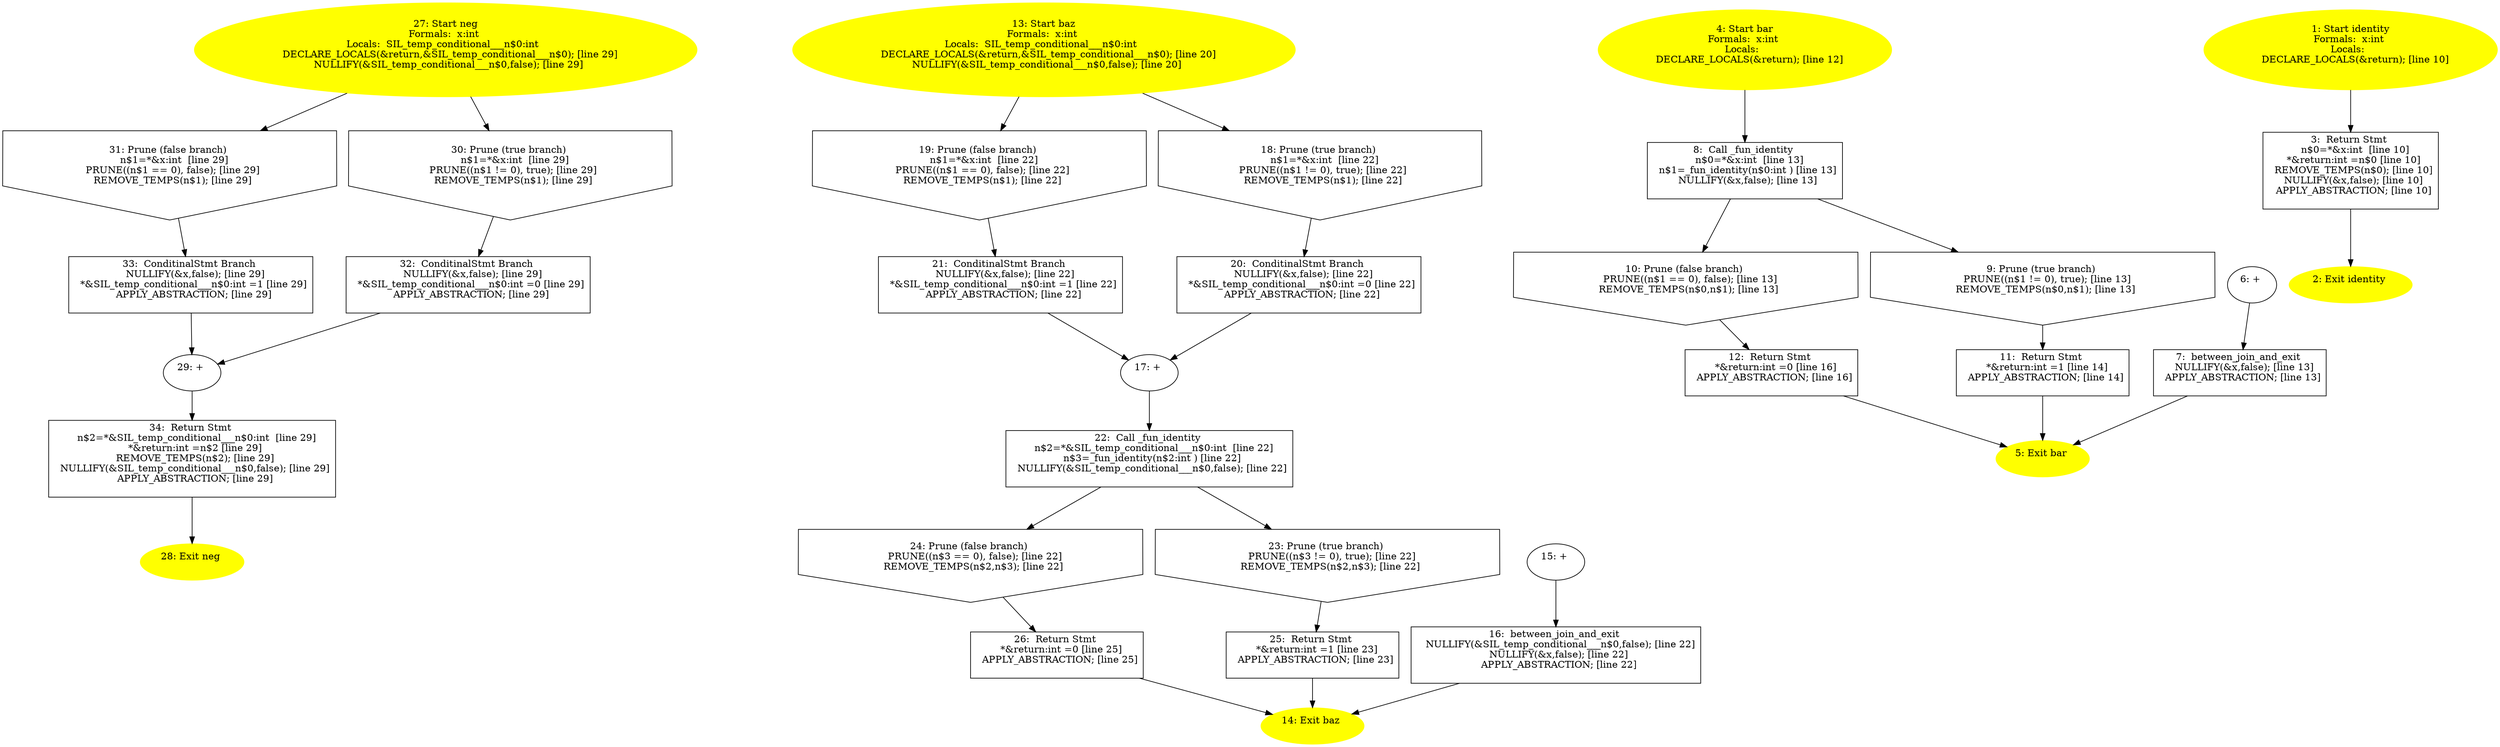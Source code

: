 digraph iCFG {
34 [label="34:  Return Stmt \n   n$2=*&SIL_temp_conditional___n$0:int  [line 29]\n  *&return:int =n$2 [line 29]\n  REMOVE_TEMPS(n$2); [line 29]\n  NULLIFY(&SIL_temp_conditional___n$0,false); [line 29]\n  APPLY_ABSTRACTION; [line 29]\n " shape="box"]
	

	 34 -> 28 ;
33 [label="33:  ConditinalStmt Branch \n   NULLIFY(&x,false); [line 29]\n  *&SIL_temp_conditional___n$0:int =1 [line 29]\n  APPLY_ABSTRACTION; [line 29]\n " shape="box"]
	

	 33 -> 29 ;
32 [label="32:  ConditinalStmt Branch \n   NULLIFY(&x,false); [line 29]\n  *&SIL_temp_conditional___n$0:int =0 [line 29]\n  APPLY_ABSTRACTION; [line 29]\n " shape="box"]
	

	 32 -> 29 ;
31 [label="31: Prune (false branch) \n   n$1=*&x:int  [line 29]\n  PRUNE((n$1 == 0), false); [line 29]\n  REMOVE_TEMPS(n$1); [line 29]\n " shape="invhouse"]
	

	 31 -> 33 ;
30 [label="30: Prune (true branch) \n   n$1=*&x:int  [line 29]\n  PRUNE((n$1 != 0), true); [line 29]\n  REMOVE_TEMPS(n$1); [line 29]\n " shape="invhouse"]
	

	 30 -> 32 ;
29 [label="29: + \n  " ]
	

	 29 -> 34 ;
28 [label="28: Exit neg \n  " color=yellow style=filled]
	

27 [label="27: Start neg\nFormals:  x:int \nLocals:  SIL_temp_conditional___n$0:int  \n   DECLARE_LOCALS(&return,&SIL_temp_conditional___n$0); [line 29]\n  NULLIFY(&SIL_temp_conditional___n$0,false); [line 29]\n " color=yellow style=filled]
	

	 27 -> 30 ;
	 27 -> 31 ;
26 [label="26:  Return Stmt \n   *&return:int =0 [line 25]\n  APPLY_ABSTRACTION; [line 25]\n " shape="box"]
	

	 26 -> 14 ;
25 [label="25:  Return Stmt \n   *&return:int =1 [line 23]\n  APPLY_ABSTRACTION; [line 23]\n " shape="box"]
	

	 25 -> 14 ;
24 [label="24: Prune (false branch) \n   PRUNE((n$3 == 0), false); [line 22]\n  REMOVE_TEMPS(n$2,n$3); [line 22]\n " shape="invhouse"]
	

	 24 -> 26 ;
23 [label="23: Prune (true branch) \n   PRUNE((n$3 != 0), true); [line 22]\n  REMOVE_TEMPS(n$2,n$3); [line 22]\n " shape="invhouse"]
	

	 23 -> 25 ;
22 [label="22:  Call _fun_identity \n   n$2=*&SIL_temp_conditional___n$0:int  [line 22]\n  n$3=_fun_identity(n$2:int ) [line 22]\n  NULLIFY(&SIL_temp_conditional___n$0,false); [line 22]\n " shape="box"]
	

	 22 -> 23 ;
	 22 -> 24 ;
21 [label="21:  ConditinalStmt Branch \n   NULLIFY(&x,false); [line 22]\n  *&SIL_temp_conditional___n$0:int =1 [line 22]\n  APPLY_ABSTRACTION; [line 22]\n " shape="box"]
	

	 21 -> 17 ;
20 [label="20:  ConditinalStmt Branch \n   NULLIFY(&x,false); [line 22]\n  *&SIL_temp_conditional___n$0:int =0 [line 22]\n  APPLY_ABSTRACTION; [line 22]\n " shape="box"]
	

	 20 -> 17 ;
19 [label="19: Prune (false branch) \n   n$1=*&x:int  [line 22]\n  PRUNE((n$1 == 0), false); [line 22]\n  REMOVE_TEMPS(n$1); [line 22]\n " shape="invhouse"]
	

	 19 -> 21 ;
18 [label="18: Prune (true branch) \n   n$1=*&x:int  [line 22]\n  PRUNE((n$1 != 0), true); [line 22]\n  REMOVE_TEMPS(n$1); [line 22]\n " shape="invhouse"]
	

	 18 -> 20 ;
17 [label="17: + \n  " ]
	

	 17 -> 22 ;
16 [label="16:  between_join_and_exit \n   NULLIFY(&SIL_temp_conditional___n$0,false); [line 22]\n  NULLIFY(&x,false); [line 22]\n  APPLY_ABSTRACTION; [line 22]\n " shape="box"]
	

	 16 -> 14 ;
15 [label="15: + \n  " ]
	

	 15 -> 16 ;
14 [label="14: Exit baz \n  " color=yellow style=filled]
	

13 [label="13: Start baz\nFormals:  x:int \nLocals:  SIL_temp_conditional___n$0:int  \n   DECLARE_LOCALS(&return,&SIL_temp_conditional___n$0); [line 20]\n  NULLIFY(&SIL_temp_conditional___n$0,false); [line 20]\n " color=yellow style=filled]
	

	 13 -> 18 ;
	 13 -> 19 ;
12 [label="12:  Return Stmt \n   *&return:int =0 [line 16]\n  APPLY_ABSTRACTION; [line 16]\n " shape="box"]
	

	 12 -> 5 ;
11 [label="11:  Return Stmt \n   *&return:int =1 [line 14]\n  APPLY_ABSTRACTION; [line 14]\n " shape="box"]
	

	 11 -> 5 ;
10 [label="10: Prune (false branch) \n   PRUNE((n$1 == 0), false); [line 13]\n  REMOVE_TEMPS(n$0,n$1); [line 13]\n " shape="invhouse"]
	

	 10 -> 12 ;
9 [label="9: Prune (true branch) \n   PRUNE((n$1 != 0), true); [line 13]\n  REMOVE_TEMPS(n$0,n$1); [line 13]\n " shape="invhouse"]
	

	 9 -> 11 ;
8 [label="8:  Call _fun_identity \n   n$0=*&x:int  [line 13]\n  n$1=_fun_identity(n$0:int ) [line 13]\n  NULLIFY(&x,false); [line 13]\n " shape="box"]
	

	 8 -> 9 ;
	 8 -> 10 ;
7 [label="7:  between_join_and_exit \n   NULLIFY(&x,false); [line 13]\n  APPLY_ABSTRACTION; [line 13]\n " shape="box"]
	

	 7 -> 5 ;
6 [label="6: + \n  " ]
	

	 6 -> 7 ;
5 [label="5: Exit bar \n  " color=yellow style=filled]
	

4 [label="4: Start bar\nFormals:  x:int \nLocals:  \n   DECLARE_LOCALS(&return); [line 12]\n " color=yellow style=filled]
	

	 4 -> 8 ;
3 [label="3:  Return Stmt \n   n$0=*&x:int  [line 10]\n  *&return:int =n$0 [line 10]\n  REMOVE_TEMPS(n$0); [line 10]\n  NULLIFY(&x,false); [line 10]\n  APPLY_ABSTRACTION; [line 10]\n " shape="box"]
	

	 3 -> 2 ;
2 [label="2: Exit identity \n  " color=yellow style=filled]
	

1 [label="1: Start identity\nFormals:  x:int \nLocals:  \n   DECLARE_LOCALS(&return); [line 10]\n " color=yellow style=filled]
	

	 1 -> 3 ;
}
